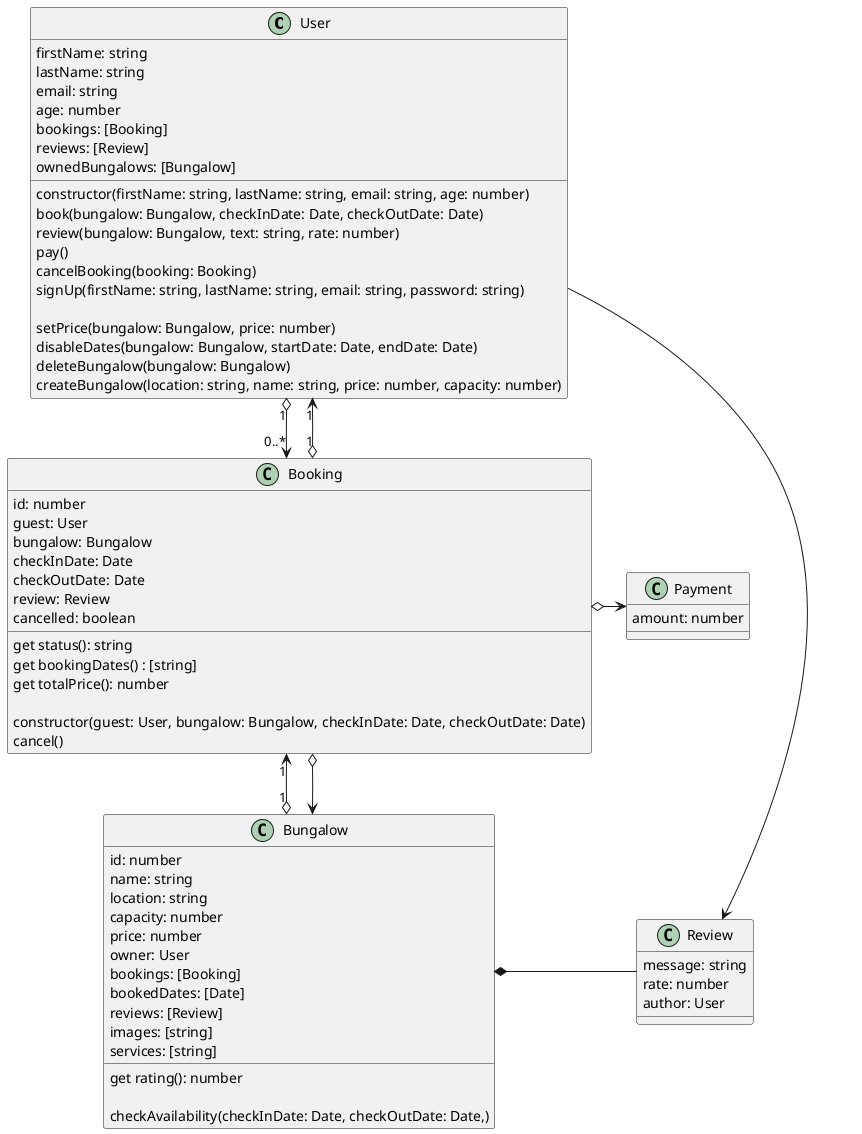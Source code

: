 @startuml Bungalow Booking Class Diagram
class User{
    firstName: string
    lastName: string
    email: string
    age: number
    bookings: [Booking]
    reviews: [Review]
    ownedBungalows: [Bungalow]

    constructor(firstName: string, lastName: string, email: string, age: number)
    book(bungalow: Bungalow, checkInDate: Date, checkOutDate: Date)
    review(bungalow: Bungalow, text: string, rate: number)
    pay()
    cancelBooking(booking: Booking)
    signUp(firstName: string, lastName: string, email: string, password: string)

    setPrice(bungalow: Bungalow, price: number)
    disableDates(bungalow: Bungalow, startDate: Date, endDate: Date)
    deleteBungalow(bungalow: Bungalow)
    createBungalow(location: string, name: string, price: number, capacity: number)
}

class Bungalow{
    id: number
    name: string
    location: string
    capacity: number
    price: number
    owner: User
    bookings: [Booking]
    bookedDates: [Date]
    reviews: [Review]
    images: [string]
    services: [string]
    get rating(): number

    checkAvailability(checkInDate: Date, checkOutDate: Date,)

}

class Booking{
    id: number
    guest: User
    bungalow: Bungalow
    checkInDate: Date
    checkOutDate: Date
    review: Review
    cancelled: boolean
    get status(): string
    get bookingDates() : [string]
    get totalPrice(): number

    constructor(guest: User, bungalow: Bungalow, checkInDate: Date, checkOutDate: Date)
    cancel()
}

class Review {
    message: string
    rate: number
    author: User
}

class Payment{
    amount: number
}

Bungalow *- Review
User --> Review
User "1" o-->"0..*" Booking
Booking "1" o-->"1" User
Booking "1" <--o "1" Bungalow
Booking o--> Bungalow
Booking o-> Payment

@enduml